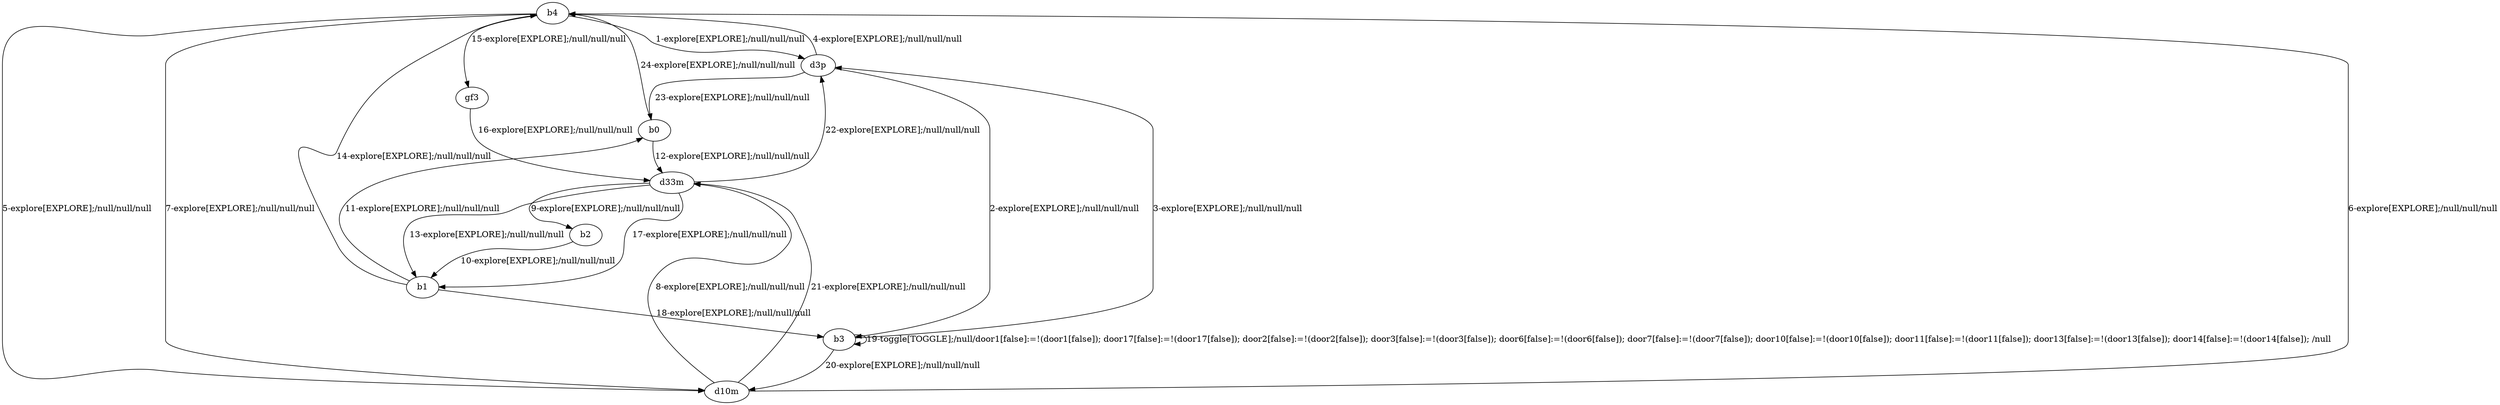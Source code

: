 # Total number of goals covered by this test: 1
# d33m --> d3p

digraph g {
"b4" -> "d3p" [label = "1-explore[EXPLORE];/null/null/null"];
"d3p" -> "b3" [label = "2-explore[EXPLORE];/null/null/null"];
"b3" -> "d3p" [label = "3-explore[EXPLORE];/null/null/null"];
"d3p" -> "b4" [label = "4-explore[EXPLORE];/null/null/null"];
"b4" -> "d10m" [label = "5-explore[EXPLORE];/null/null/null"];
"d10m" -> "b4" [label = "6-explore[EXPLORE];/null/null/null"];
"b4" -> "d10m" [label = "7-explore[EXPLORE];/null/null/null"];
"d10m" -> "d33m" [label = "8-explore[EXPLORE];/null/null/null"];
"d33m" -> "b2" [label = "9-explore[EXPLORE];/null/null/null"];
"b2" -> "b1" [label = "10-explore[EXPLORE];/null/null/null"];
"b1" -> "b0" [label = "11-explore[EXPLORE];/null/null/null"];
"b0" -> "d33m" [label = "12-explore[EXPLORE];/null/null/null"];
"d33m" -> "b1" [label = "13-explore[EXPLORE];/null/null/null"];
"b1" -> "b4" [label = "14-explore[EXPLORE];/null/null/null"];
"b4" -> "gf3" [label = "15-explore[EXPLORE];/null/null/null"];
"gf3" -> "d33m" [label = "16-explore[EXPLORE];/null/null/null"];
"d33m" -> "b1" [label = "17-explore[EXPLORE];/null/null/null"];
"b1" -> "b3" [label = "18-explore[EXPLORE];/null/null/null"];
"b3" -> "b3" [label = "19-toggle[TOGGLE];/null/door1[false]:=!(door1[false]); door17[false]:=!(door17[false]); door2[false]:=!(door2[false]); door3[false]:=!(door3[false]); door6[false]:=!(door6[false]); door7[false]:=!(door7[false]); door10[false]:=!(door10[false]); door11[false]:=!(door11[false]); door13[false]:=!(door13[false]); door14[false]:=!(door14[false]); /null"];
"b3" -> "d10m" [label = "20-explore[EXPLORE];/null/null/null"];
"d10m" -> "d33m" [label = "21-explore[EXPLORE];/null/null/null"];
"d33m" -> "d3p" [label = "22-explore[EXPLORE];/null/null/null"];
"d3p" -> "b0" [label = "23-explore[EXPLORE];/null/null/null"];
"b0" -> "b4" [label = "24-explore[EXPLORE];/null/null/null"];
}